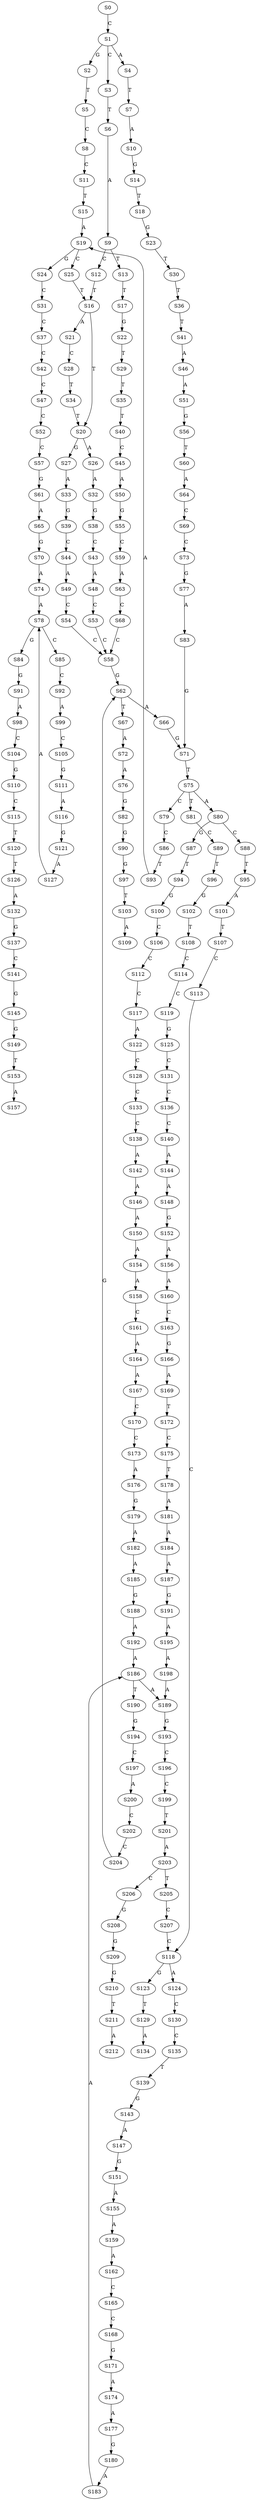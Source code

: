 strict digraph  {
	S0 -> S1 [ label = C ];
	S1 -> S2 [ label = G ];
	S1 -> S3 [ label = C ];
	S1 -> S4 [ label = A ];
	S2 -> S5 [ label = T ];
	S3 -> S6 [ label = T ];
	S4 -> S7 [ label = T ];
	S5 -> S8 [ label = C ];
	S6 -> S9 [ label = A ];
	S7 -> S10 [ label = A ];
	S8 -> S11 [ label = C ];
	S9 -> S12 [ label = C ];
	S9 -> S13 [ label = T ];
	S10 -> S14 [ label = G ];
	S11 -> S15 [ label = T ];
	S12 -> S16 [ label = T ];
	S13 -> S17 [ label = T ];
	S14 -> S18 [ label = T ];
	S15 -> S19 [ label = A ];
	S16 -> S20 [ label = T ];
	S16 -> S21 [ label = A ];
	S17 -> S22 [ label = G ];
	S18 -> S23 [ label = G ];
	S19 -> S24 [ label = G ];
	S19 -> S25 [ label = C ];
	S20 -> S26 [ label = A ];
	S20 -> S27 [ label = G ];
	S21 -> S28 [ label = C ];
	S22 -> S29 [ label = T ];
	S23 -> S30 [ label = T ];
	S24 -> S31 [ label = C ];
	S25 -> S16 [ label = T ];
	S26 -> S32 [ label = A ];
	S27 -> S33 [ label = A ];
	S28 -> S34 [ label = T ];
	S29 -> S35 [ label = T ];
	S30 -> S36 [ label = T ];
	S31 -> S37 [ label = C ];
	S32 -> S38 [ label = G ];
	S33 -> S39 [ label = G ];
	S34 -> S20 [ label = T ];
	S35 -> S40 [ label = T ];
	S36 -> S41 [ label = T ];
	S37 -> S42 [ label = C ];
	S38 -> S43 [ label = C ];
	S39 -> S44 [ label = C ];
	S40 -> S45 [ label = C ];
	S41 -> S46 [ label = A ];
	S42 -> S47 [ label = C ];
	S43 -> S48 [ label = A ];
	S44 -> S49 [ label = A ];
	S45 -> S50 [ label = A ];
	S46 -> S51 [ label = A ];
	S47 -> S52 [ label = C ];
	S48 -> S53 [ label = C ];
	S49 -> S54 [ label = C ];
	S50 -> S55 [ label = G ];
	S51 -> S56 [ label = G ];
	S52 -> S57 [ label = C ];
	S53 -> S58 [ label = C ];
	S54 -> S58 [ label = C ];
	S55 -> S59 [ label = C ];
	S56 -> S60 [ label = T ];
	S57 -> S61 [ label = G ];
	S58 -> S62 [ label = G ];
	S59 -> S63 [ label = A ];
	S60 -> S64 [ label = A ];
	S61 -> S65 [ label = A ];
	S62 -> S66 [ label = A ];
	S62 -> S67 [ label = T ];
	S63 -> S68 [ label = C ];
	S64 -> S69 [ label = C ];
	S65 -> S70 [ label = G ];
	S66 -> S71 [ label = G ];
	S67 -> S72 [ label = A ];
	S68 -> S58 [ label = C ];
	S69 -> S73 [ label = C ];
	S70 -> S74 [ label = A ];
	S71 -> S75 [ label = T ];
	S72 -> S76 [ label = A ];
	S73 -> S77 [ label = G ];
	S74 -> S78 [ label = A ];
	S75 -> S79 [ label = C ];
	S75 -> S80 [ label = A ];
	S75 -> S81 [ label = T ];
	S76 -> S82 [ label = G ];
	S77 -> S83 [ label = A ];
	S78 -> S84 [ label = G ];
	S78 -> S85 [ label = C ];
	S79 -> S86 [ label = C ];
	S80 -> S87 [ label = G ];
	S80 -> S88 [ label = C ];
	S81 -> S89 [ label = C ];
	S82 -> S90 [ label = G ];
	S83 -> S71 [ label = G ];
	S84 -> S91 [ label = G ];
	S85 -> S92 [ label = C ];
	S86 -> S93 [ label = T ];
	S87 -> S94 [ label = T ];
	S88 -> S95 [ label = T ];
	S89 -> S96 [ label = T ];
	S90 -> S97 [ label = G ];
	S91 -> S98 [ label = A ];
	S92 -> S99 [ label = A ];
	S93 -> S19 [ label = A ];
	S94 -> S100 [ label = G ];
	S95 -> S101 [ label = A ];
	S96 -> S102 [ label = G ];
	S97 -> S103 [ label = T ];
	S98 -> S104 [ label = C ];
	S99 -> S105 [ label = C ];
	S100 -> S106 [ label = C ];
	S101 -> S107 [ label = T ];
	S102 -> S108 [ label = T ];
	S103 -> S109 [ label = A ];
	S104 -> S110 [ label = G ];
	S105 -> S111 [ label = G ];
	S106 -> S112 [ label = C ];
	S107 -> S113 [ label = C ];
	S108 -> S114 [ label = C ];
	S110 -> S115 [ label = C ];
	S111 -> S116 [ label = A ];
	S112 -> S117 [ label = C ];
	S113 -> S118 [ label = C ];
	S114 -> S119 [ label = C ];
	S115 -> S120 [ label = T ];
	S116 -> S121 [ label = G ];
	S117 -> S122 [ label = A ];
	S118 -> S123 [ label = G ];
	S118 -> S124 [ label = A ];
	S119 -> S125 [ label = G ];
	S120 -> S126 [ label = T ];
	S121 -> S127 [ label = A ];
	S122 -> S128 [ label = C ];
	S123 -> S129 [ label = T ];
	S124 -> S130 [ label = C ];
	S125 -> S131 [ label = C ];
	S126 -> S132 [ label = A ];
	S127 -> S78 [ label = A ];
	S128 -> S133 [ label = C ];
	S129 -> S134 [ label = A ];
	S130 -> S135 [ label = C ];
	S131 -> S136 [ label = C ];
	S132 -> S137 [ label = G ];
	S133 -> S138 [ label = C ];
	S135 -> S139 [ label = T ];
	S136 -> S140 [ label = C ];
	S137 -> S141 [ label = C ];
	S138 -> S142 [ label = A ];
	S139 -> S143 [ label = G ];
	S140 -> S144 [ label = A ];
	S141 -> S145 [ label = G ];
	S142 -> S146 [ label = A ];
	S143 -> S147 [ label = A ];
	S144 -> S148 [ label = A ];
	S145 -> S149 [ label = G ];
	S146 -> S150 [ label = A ];
	S147 -> S151 [ label = G ];
	S148 -> S152 [ label = G ];
	S149 -> S153 [ label = T ];
	S150 -> S154 [ label = A ];
	S151 -> S155 [ label = A ];
	S152 -> S156 [ label = A ];
	S153 -> S157 [ label = A ];
	S154 -> S158 [ label = A ];
	S155 -> S159 [ label = A ];
	S156 -> S160 [ label = A ];
	S158 -> S161 [ label = C ];
	S159 -> S162 [ label = A ];
	S160 -> S163 [ label = C ];
	S161 -> S164 [ label = A ];
	S162 -> S165 [ label = C ];
	S163 -> S166 [ label = G ];
	S164 -> S167 [ label = A ];
	S165 -> S168 [ label = C ];
	S166 -> S169 [ label = A ];
	S167 -> S170 [ label = C ];
	S168 -> S171 [ label = G ];
	S169 -> S172 [ label = T ];
	S170 -> S173 [ label = C ];
	S171 -> S174 [ label = A ];
	S172 -> S175 [ label = C ];
	S173 -> S176 [ label = A ];
	S174 -> S177 [ label = A ];
	S175 -> S178 [ label = T ];
	S176 -> S179 [ label = G ];
	S177 -> S180 [ label = G ];
	S178 -> S181 [ label = A ];
	S179 -> S182 [ label = A ];
	S180 -> S183 [ label = A ];
	S181 -> S184 [ label = A ];
	S182 -> S185 [ label = A ];
	S183 -> S186 [ label = A ];
	S184 -> S187 [ label = A ];
	S185 -> S188 [ label = G ];
	S186 -> S189 [ label = A ];
	S186 -> S190 [ label = T ];
	S187 -> S191 [ label = G ];
	S188 -> S192 [ label = A ];
	S189 -> S193 [ label = G ];
	S190 -> S194 [ label = G ];
	S191 -> S195 [ label = A ];
	S192 -> S186 [ label = A ];
	S193 -> S196 [ label = C ];
	S194 -> S197 [ label = C ];
	S195 -> S198 [ label = A ];
	S196 -> S199 [ label = C ];
	S197 -> S200 [ label = A ];
	S198 -> S189 [ label = A ];
	S199 -> S201 [ label = T ];
	S200 -> S202 [ label = C ];
	S201 -> S203 [ label = A ];
	S202 -> S204 [ label = C ];
	S203 -> S205 [ label = T ];
	S203 -> S206 [ label = C ];
	S204 -> S62 [ label = G ];
	S205 -> S207 [ label = C ];
	S206 -> S208 [ label = G ];
	S207 -> S118 [ label = C ];
	S208 -> S209 [ label = G ];
	S209 -> S210 [ label = G ];
	S210 -> S211 [ label = T ];
	S211 -> S212 [ label = A ];
}

